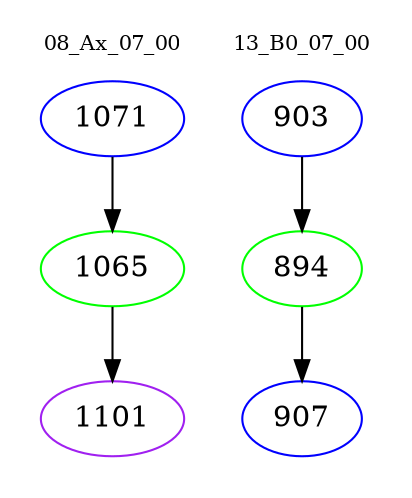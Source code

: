 digraph{
subgraph cluster_0 {
color = white
label = "08_Ax_07_00";
fontsize=10;
T0_1071 [label="1071", color="blue"]
T0_1071 -> T0_1065 [color="black"]
T0_1065 [label="1065", color="green"]
T0_1065 -> T0_1101 [color="black"]
T0_1101 [label="1101", color="purple"]
}
subgraph cluster_1 {
color = white
label = "13_B0_07_00";
fontsize=10;
T1_903 [label="903", color="blue"]
T1_903 -> T1_894 [color="black"]
T1_894 [label="894", color="green"]
T1_894 -> T1_907 [color="black"]
T1_907 [label="907", color="blue"]
}
}
